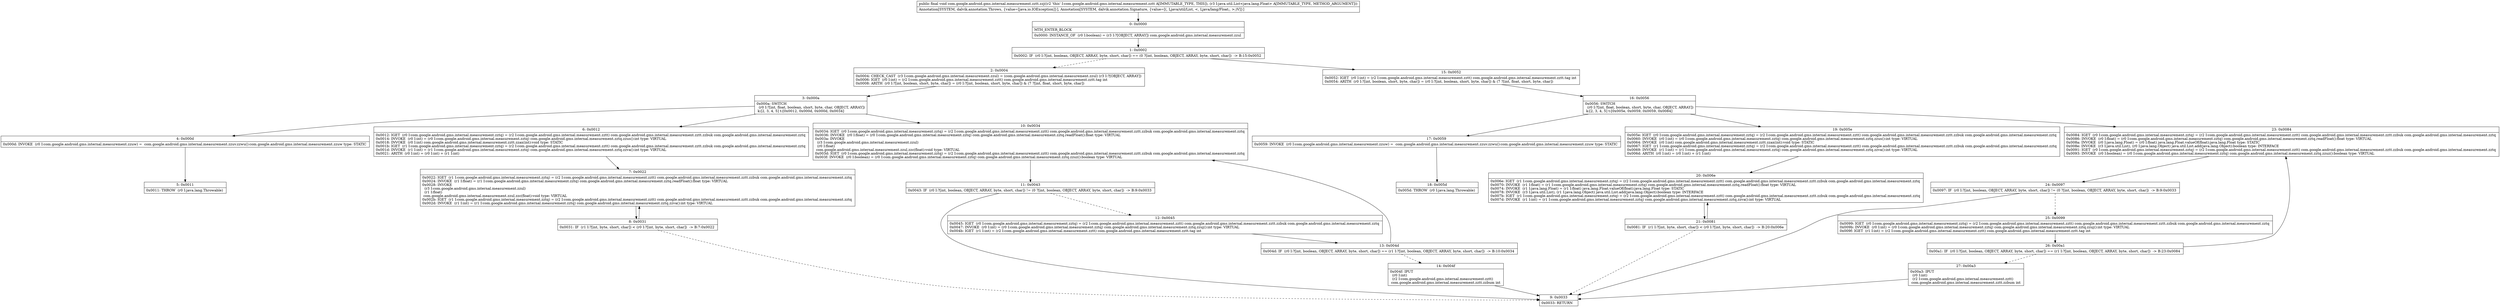 digraph "CFG forcom.google.android.gms.internal.measurement.zztt.zzj(Ljava\/util\/List;)V" {
Node_0 [shape=record,label="{0\:\ 0x0000|MTH_ENTER_BLOCK\l|0x0000: INSTANCE_OF  (r0 I:boolean) = (r3 I:?[OBJECT, ARRAY]) com.google.android.gms.internal.measurement.zzul \l}"];
Node_1 [shape=record,label="{1\:\ 0x0002|0x0002: IF  (r0 I:?[int, boolean, OBJECT, ARRAY, byte, short, char]) == (0 ?[int, boolean, OBJECT, ARRAY, byte, short, char])  \-\> B:15:0x0052 \l}"];
Node_2 [shape=record,label="{2\:\ 0x0004|0x0004: CHECK_CAST  (r3 I:com.google.android.gms.internal.measurement.zzul) = (com.google.android.gms.internal.measurement.zzul) (r3 I:?[OBJECT, ARRAY]) \l0x0006: IGET  (r0 I:int) = (r2 I:com.google.android.gms.internal.measurement.zztt) com.google.android.gms.internal.measurement.zztt.tag int \l0x0008: ARITH  (r0 I:?[int, boolean, short, byte, char]) = (r0 I:?[int, boolean, short, byte, char]) & (7 ?[int, float, short, byte, char]) \l}"];
Node_3 [shape=record,label="{3\:\ 0x000a|0x000a: SWITCH  \l  (r0 I:?[int, float, boolean, short, byte, char, OBJECT, ARRAY])\l k:[2, 3, 4, 5] t:[0x0012, 0x000d, 0x000d, 0x0034] \l}"];
Node_4 [shape=record,label="{4\:\ 0x000d|0x000d: INVOKE  (r0 I:com.google.android.gms.internal.measurement.zzuw) =  com.google.android.gms.internal.measurement.zzuv.zzwu():com.google.android.gms.internal.measurement.zzuw type: STATIC \l}"];
Node_5 [shape=record,label="{5\:\ 0x0011|0x0011: THROW  (r0 I:java.lang.Throwable) \l}"];
Node_6 [shape=record,label="{6\:\ 0x0012|0x0012: IGET  (r0 I:com.google.android.gms.internal.measurement.zztq) = (r2 I:com.google.android.gms.internal.measurement.zztt) com.google.android.gms.internal.measurement.zztt.zzbuk com.google.android.gms.internal.measurement.zztq \l0x0014: INVOKE  (r0 I:int) = (r0 I:com.google.android.gms.internal.measurement.zztq) com.google.android.gms.internal.measurement.zztq.zzus():int type: VIRTUAL \l0x0018: INVOKE  (r0 I:int) com.google.android.gms.internal.measurement.zztt.zzax(int):void type: STATIC \l0x001b: IGET  (r1 I:com.google.android.gms.internal.measurement.zztq) = (r2 I:com.google.android.gms.internal.measurement.zztt) com.google.android.gms.internal.measurement.zztt.zzbuk com.google.android.gms.internal.measurement.zztq \l0x001d: INVOKE  (r1 I:int) = (r1 I:com.google.android.gms.internal.measurement.zztq) com.google.android.gms.internal.measurement.zztq.zzva():int type: VIRTUAL \l0x0021: ARITH  (r0 I:int) = (r0 I:int) + (r1 I:int) \l}"];
Node_7 [shape=record,label="{7\:\ 0x0022|0x0022: IGET  (r1 I:com.google.android.gms.internal.measurement.zztq) = (r2 I:com.google.android.gms.internal.measurement.zztt) com.google.android.gms.internal.measurement.zztt.zzbuk com.google.android.gms.internal.measurement.zztq \l0x0024: INVOKE  (r1 I:float) = (r1 I:com.google.android.gms.internal.measurement.zztq) com.google.android.gms.internal.measurement.zztq.readFloat():float type: VIRTUAL \l0x0028: INVOKE  \l  (r3 I:com.google.android.gms.internal.measurement.zzul)\l  (r1 I:float)\l com.google.android.gms.internal.measurement.zzul.zzc(float):void type: VIRTUAL \l0x002b: IGET  (r1 I:com.google.android.gms.internal.measurement.zztq) = (r2 I:com.google.android.gms.internal.measurement.zztt) com.google.android.gms.internal.measurement.zztt.zzbuk com.google.android.gms.internal.measurement.zztq \l0x002d: INVOKE  (r1 I:int) = (r1 I:com.google.android.gms.internal.measurement.zztq) com.google.android.gms.internal.measurement.zztq.zzva():int type: VIRTUAL \l}"];
Node_8 [shape=record,label="{8\:\ 0x0031|0x0031: IF  (r1 I:?[int, byte, short, char]) \< (r0 I:?[int, byte, short, char])  \-\> B:7:0x0022 \l}"];
Node_9 [shape=record,label="{9\:\ 0x0033|0x0033: RETURN   \l}"];
Node_10 [shape=record,label="{10\:\ 0x0034|0x0034: IGET  (r0 I:com.google.android.gms.internal.measurement.zztq) = (r2 I:com.google.android.gms.internal.measurement.zztt) com.google.android.gms.internal.measurement.zztt.zzbuk com.google.android.gms.internal.measurement.zztq \l0x0036: INVOKE  (r0 I:float) = (r0 I:com.google.android.gms.internal.measurement.zztq) com.google.android.gms.internal.measurement.zztq.readFloat():float type: VIRTUAL \l0x003a: INVOKE  \l  (r3 I:com.google.android.gms.internal.measurement.zzul)\l  (r0 I:float)\l com.google.android.gms.internal.measurement.zzul.zzc(float):void type: VIRTUAL \l0x003d: IGET  (r0 I:com.google.android.gms.internal.measurement.zztq) = (r2 I:com.google.android.gms.internal.measurement.zztt) com.google.android.gms.internal.measurement.zztt.zzbuk com.google.android.gms.internal.measurement.zztq \l0x003f: INVOKE  (r0 I:boolean) = (r0 I:com.google.android.gms.internal.measurement.zztq) com.google.android.gms.internal.measurement.zztq.zzuz():boolean type: VIRTUAL \l}"];
Node_11 [shape=record,label="{11\:\ 0x0043|0x0043: IF  (r0 I:?[int, boolean, OBJECT, ARRAY, byte, short, char]) != (0 ?[int, boolean, OBJECT, ARRAY, byte, short, char])  \-\> B:9:0x0033 \l}"];
Node_12 [shape=record,label="{12\:\ 0x0045|0x0045: IGET  (r0 I:com.google.android.gms.internal.measurement.zztq) = (r2 I:com.google.android.gms.internal.measurement.zztt) com.google.android.gms.internal.measurement.zztt.zzbuk com.google.android.gms.internal.measurement.zztq \l0x0047: INVOKE  (r0 I:int) = (r0 I:com.google.android.gms.internal.measurement.zztq) com.google.android.gms.internal.measurement.zztq.zzuj():int type: VIRTUAL \l0x004b: IGET  (r1 I:int) = (r2 I:com.google.android.gms.internal.measurement.zztt) com.google.android.gms.internal.measurement.zztt.tag int \l}"];
Node_13 [shape=record,label="{13\:\ 0x004d|0x004d: IF  (r0 I:?[int, boolean, OBJECT, ARRAY, byte, short, char]) == (r1 I:?[int, boolean, OBJECT, ARRAY, byte, short, char])  \-\> B:10:0x0034 \l}"];
Node_14 [shape=record,label="{14\:\ 0x004f|0x004f: IPUT  \l  (r0 I:int)\l  (r2 I:com.google.android.gms.internal.measurement.zztt)\l com.google.android.gms.internal.measurement.zztt.zzbum int \l}"];
Node_15 [shape=record,label="{15\:\ 0x0052|0x0052: IGET  (r0 I:int) = (r2 I:com.google.android.gms.internal.measurement.zztt) com.google.android.gms.internal.measurement.zztt.tag int \l0x0054: ARITH  (r0 I:?[int, boolean, short, byte, char]) = (r0 I:?[int, boolean, short, byte, char]) & (7 ?[int, float, short, byte, char]) \l}"];
Node_16 [shape=record,label="{16\:\ 0x0056|0x0056: SWITCH  \l  (r0 I:?[int, float, boolean, short, byte, char, OBJECT, ARRAY])\l k:[2, 3, 4, 5] t:[0x005e, 0x0059, 0x0059, 0x0084] \l}"];
Node_17 [shape=record,label="{17\:\ 0x0059|0x0059: INVOKE  (r0 I:com.google.android.gms.internal.measurement.zzuw) =  com.google.android.gms.internal.measurement.zzuv.zzwu():com.google.android.gms.internal.measurement.zzuw type: STATIC \l}"];
Node_18 [shape=record,label="{18\:\ 0x005d|0x005d: THROW  (r0 I:java.lang.Throwable) \l}"];
Node_19 [shape=record,label="{19\:\ 0x005e|0x005e: IGET  (r0 I:com.google.android.gms.internal.measurement.zztq) = (r2 I:com.google.android.gms.internal.measurement.zztt) com.google.android.gms.internal.measurement.zztt.zzbuk com.google.android.gms.internal.measurement.zztq \l0x0060: INVOKE  (r0 I:int) = (r0 I:com.google.android.gms.internal.measurement.zztq) com.google.android.gms.internal.measurement.zztq.zzus():int type: VIRTUAL \l0x0064: INVOKE  (r0 I:int) com.google.android.gms.internal.measurement.zztt.zzax(int):void type: STATIC \l0x0067: IGET  (r1 I:com.google.android.gms.internal.measurement.zztq) = (r2 I:com.google.android.gms.internal.measurement.zztt) com.google.android.gms.internal.measurement.zztt.zzbuk com.google.android.gms.internal.measurement.zztq \l0x0069: INVOKE  (r1 I:int) = (r1 I:com.google.android.gms.internal.measurement.zztq) com.google.android.gms.internal.measurement.zztq.zzva():int type: VIRTUAL \l0x006d: ARITH  (r0 I:int) = (r0 I:int) + (r1 I:int) \l}"];
Node_20 [shape=record,label="{20\:\ 0x006e|0x006e: IGET  (r1 I:com.google.android.gms.internal.measurement.zztq) = (r2 I:com.google.android.gms.internal.measurement.zztt) com.google.android.gms.internal.measurement.zztt.zzbuk com.google.android.gms.internal.measurement.zztq \l0x0070: INVOKE  (r1 I:float) = (r1 I:com.google.android.gms.internal.measurement.zztq) com.google.android.gms.internal.measurement.zztq.readFloat():float type: VIRTUAL \l0x0074: INVOKE  (r1 I:java.lang.Float) = (r1 I:float) java.lang.Float.valueOf(float):java.lang.Float type: STATIC \l0x0078: INVOKE  (r3 I:java.util.List), (r1 I:java.lang.Object) java.util.List.add(java.lang.Object):boolean type: INTERFACE \l0x007b: IGET  (r1 I:com.google.android.gms.internal.measurement.zztq) = (r2 I:com.google.android.gms.internal.measurement.zztt) com.google.android.gms.internal.measurement.zztt.zzbuk com.google.android.gms.internal.measurement.zztq \l0x007d: INVOKE  (r1 I:int) = (r1 I:com.google.android.gms.internal.measurement.zztq) com.google.android.gms.internal.measurement.zztq.zzva():int type: VIRTUAL \l}"];
Node_21 [shape=record,label="{21\:\ 0x0081|0x0081: IF  (r1 I:?[int, byte, short, char]) \< (r0 I:?[int, byte, short, char])  \-\> B:20:0x006e \l}"];
Node_23 [shape=record,label="{23\:\ 0x0084|0x0084: IGET  (r0 I:com.google.android.gms.internal.measurement.zztq) = (r2 I:com.google.android.gms.internal.measurement.zztt) com.google.android.gms.internal.measurement.zztt.zzbuk com.google.android.gms.internal.measurement.zztq \l0x0086: INVOKE  (r0 I:float) = (r0 I:com.google.android.gms.internal.measurement.zztq) com.google.android.gms.internal.measurement.zztq.readFloat():float type: VIRTUAL \l0x008a: INVOKE  (r0 I:java.lang.Float) = (r0 I:float) java.lang.Float.valueOf(float):java.lang.Float type: STATIC \l0x008e: INVOKE  (r3 I:java.util.List), (r0 I:java.lang.Object) java.util.List.add(java.lang.Object):boolean type: INTERFACE \l0x0091: IGET  (r0 I:com.google.android.gms.internal.measurement.zztq) = (r2 I:com.google.android.gms.internal.measurement.zztt) com.google.android.gms.internal.measurement.zztt.zzbuk com.google.android.gms.internal.measurement.zztq \l0x0093: INVOKE  (r0 I:boolean) = (r0 I:com.google.android.gms.internal.measurement.zztq) com.google.android.gms.internal.measurement.zztq.zzuz():boolean type: VIRTUAL \l}"];
Node_24 [shape=record,label="{24\:\ 0x0097|0x0097: IF  (r0 I:?[int, boolean, OBJECT, ARRAY, byte, short, char]) != (0 ?[int, boolean, OBJECT, ARRAY, byte, short, char])  \-\> B:9:0x0033 \l}"];
Node_25 [shape=record,label="{25\:\ 0x0099|0x0099: IGET  (r0 I:com.google.android.gms.internal.measurement.zztq) = (r2 I:com.google.android.gms.internal.measurement.zztt) com.google.android.gms.internal.measurement.zztt.zzbuk com.google.android.gms.internal.measurement.zztq \l0x009b: INVOKE  (r0 I:int) = (r0 I:com.google.android.gms.internal.measurement.zztq) com.google.android.gms.internal.measurement.zztq.zzuj():int type: VIRTUAL \l0x009f: IGET  (r1 I:int) = (r2 I:com.google.android.gms.internal.measurement.zztt) com.google.android.gms.internal.measurement.zztt.tag int \l}"];
Node_26 [shape=record,label="{26\:\ 0x00a1|0x00a1: IF  (r0 I:?[int, boolean, OBJECT, ARRAY, byte, short, char]) == (r1 I:?[int, boolean, OBJECT, ARRAY, byte, short, char])  \-\> B:23:0x0084 \l}"];
Node_27 [shape=record,label="{27\:\ 0x00a3|0x00a3: IPUT  \l  (r0 I:int)\l  (r2 I:com.google.android.gms.internal.measurement.zztt)\l com.google.android.gms.internal.measurement.zztt.zzbum int \l}"];
MethodNode[shape=record,label="{public final void com.google.android.gms.internal.measurement.zztt.zzj((r2 'this' I:com.google.android.gms.internal.measurement.zztt A[IMMUTABLE_TYPE, THIS]), (r3 I:java.util.List\<java.lang.Float\> A[IMMUTABLE_TYPE, METHOD_ARGUMENT]))  | Annotation[SYSTEM, dalvik.annotation.Throws, \{value=[java.io.IOException]\}], Annotation[SYSTEM, dalvik.annotation.Signature, \{value=[(, Ljava\/util\/List, \<, Ljava\/lang\/Float;, \>;)V]\}]\l}"];
MethodNode -> Node_0;
Node_0 -> Node_1;
Node_1 -> Node_2[style=dashed];
Node_1 -> Node_15;
Node_2 -> Node_3;
Node_3 -> Node_4;
Node_3 -> Node_6;
Node_3 -> Node_10;
Node_4 -> Node_5;
Node_6 -> Node_7;
Node_7 -> Node_8;
Node_8 -> Node_7;
Node_8 -> Node_9[style=dashed];
Node_10 -> Node_11;
Node_11 -> Node_9;
Node_11 -> Node_12[style=dashed];
Node_12 -> Node_13;
Node_13 -> Node_10;
Node_13 -> Node_14[style=dashed];
Node_14 -> Node_9;
Node_15 -> Node_16;
Node_16 -> Node_17;
Node_16 -> Node_19;
Node_16 -> Node_23;
Node_17 -> Node_18;
Node_19 -> Node_20;
Node_20 -> Node_21;
Node_21 -> Node_20;
Node_21 -> Node_9[style=dashed];
Node_23 -> Node_24;
Node_24 -> Node_9;
Node_24 -> Node_25[style=dashed];
Node_25 -> Node_26;
Node_26 -> Node_23;
Node_26 -> Node_27[style=dashed];
Node_27 -> Node_9;
}


